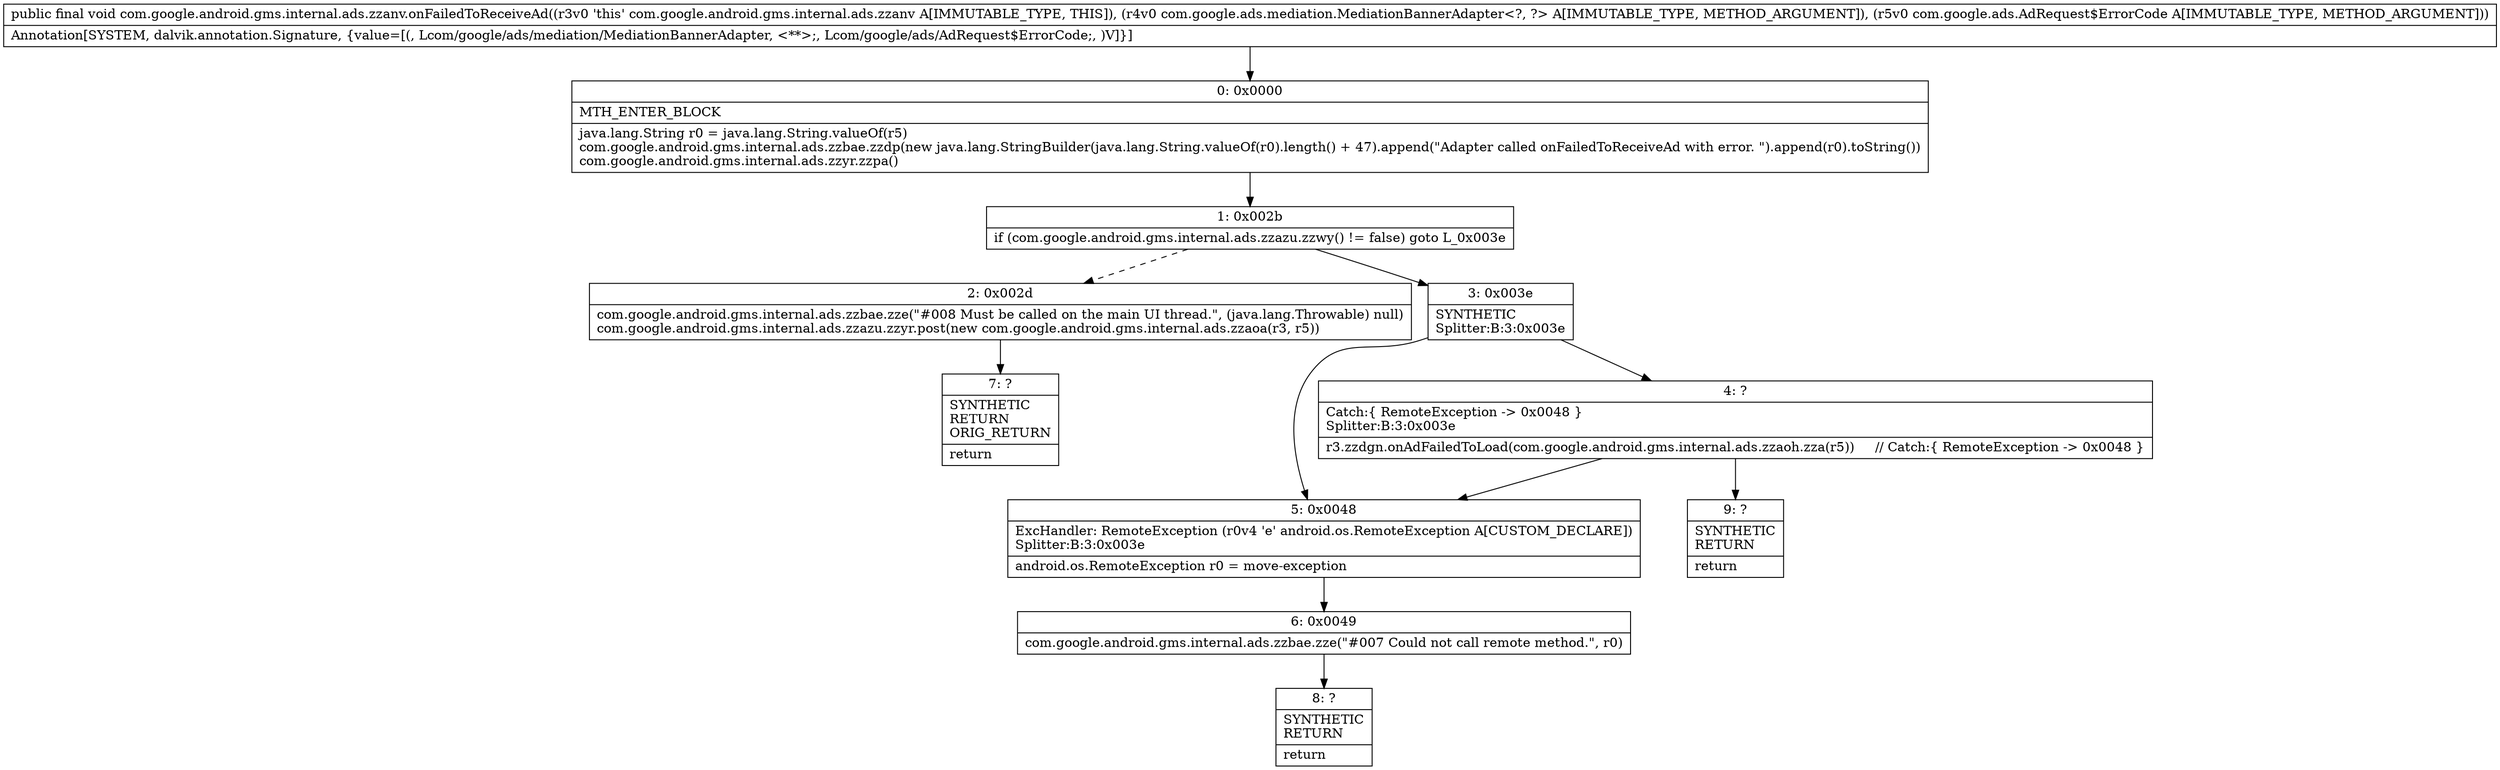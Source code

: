 digraph "CFG forcom.google.android.gms.internal.ads.zzanv.onFailedToReceiveAd(Lcom\/google\/ads\/mediation\/MediationBannerAdapter;Lcom\/google\/ads\/AdRequest$ErrorCode;)V" {
Node_0 [shape=record,label="{0\:\ 0x0000|MTH_ENTER_BLOCK\l|java.lang.String r0 = java.lang.String.valueOf(r5)\lcom.google.android.gms.internal.ads.zzbae.zzdp(new java.lang.StringBuilder(java.lang.String.valueOf(r0).length() + 47).append(\"Adapter called onFailedToReceiveAd with error. \").append(r0).toString())\lcom.google.android.gms.internal.ads.zzyr.zzpa()\l}"];
Node_1 [shape=record,label="{1\:\ 0x002b|if (com.google.android.gms.internal.ads.zzazu.zzwy() != false) goto L_0x003e\l}"];
Node_2 [shape=record,label="{2\:\ 0x002d|com.google.android.gms.internal.ads.zzbae.zze(\"#008 Must be called on the main UI thread.\", (java.lang.Throwable) null)\lcom.google.android.gms.internal.ads.zzazu.zzyr.post(new com.google.android.gms.internal.ads.zzaoa(r3, r5))\l}"];
Node_3 [shape=record,label="{3\:\ 0x003e|SYNTHETIC\lSplitter:B:3:0x003e\l}"];
Node_4 [shape=record,label="{4\:\ ?|Catch:\{ RemoteException \-\> 0x0048 \}\lSplitter:B:3:0x003e\l|r3.zzdgn.onAdFailedToLoad(com.google.android.gms.internal.ads.zzaoh.zza(r5))     \/\/ Catch:\{ RemoteException \-\> 0x0048 \}\l}"];
Node_5 [shape=record,label="{5\:\ 0x0048|ExcHandler: RemoteException (r0v4 'e' android.os.RemoteException A[CUSTOM_DECLARE])\lSplitter:B:3:0x003e\l|android.os.RemoteException r0 = move\-exception\l}"];
Node_6 [shape=record,label="{6\:\ 0x0049|com.google.android.gms.internal.ads.zzbae.zze(\"#007 Could not call remote method.\", r0)\l}"];
Node_7 [shape=record,label="{7\:\ ?|SYNTHETIC\lRETURN\lORIG_RETURN\l|return\l}"];
Node_8 [shape=record,label="{8\:\ ?|SYNTHETIC\lRETURN\l|return\l}"];
Node_9 [shape=record,label="{9\:\ ?|SYNTHETIC\lRETURN\l|return\l}"];
MethodNode[shape=record,label="{public final void com.google.android.gms.internal.ads.zzanv.onFailedToReceiveAd((r3v0 'this' com.google.android.gms.internal.ads.zzanv A[IMMUTABLE_TYPE, THIS]), (r4v0 com.google.ads.mediation.MediationBannerAdapter\<?, ?\> A[IMMUTABLE_TYPE, METHOD_ARGUMENT]), (r5v0 com.google.ads.AdRequest$ErrorCode A[IMMUTABLE_TYPE, METHOD_ARGUMENT]))  | Annotation[SYSTEM, dalvik.annotation.Signature, \{value=[(, Lcom\/google\/ads\/mediation\/MediationBannerAdapter, \<**\>;, Lcom\/google\/ads\/AdRequest$ErrorCode;, )V]\}]\l}"];
MethodNode -> Node_0;
Node_0 -> Node_1;
Node_1 -> Node_2[style=dashed];
Node_1 -> Node_3;
Node_2 -> Node_7;
Node_3 -> Node_4;
Node_3 -> Node_5;
Node_4 -> Node_5;
Node_4 -> Node_9;
Node_5 -> Node_6;
Node_6 -> Node_8;
}

